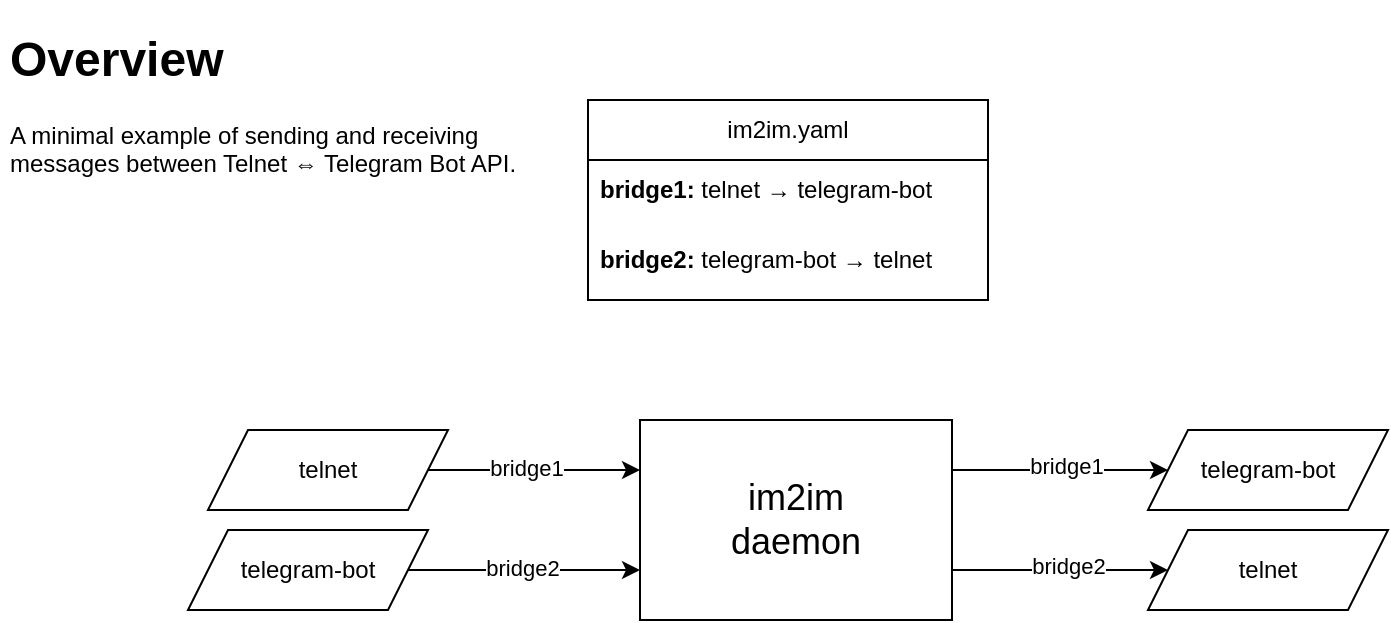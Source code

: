 <mxfile version="21.1.2" type="device">
  <diagram name="Page-1" id="GFm_iVIkwVsUpTuctzpR">
    <mxGraphModel dx="1026" dy="610" grid="1" gridSize="10" guides="1" tooltips="1" connect="1" arrows="1" fold="1" page="1" pageScale="1" pageWidth="827" pageHeight="1169" math="0" shadow="0">
      <root>
        <mxCell id="0" />
        <mxCell id="1" parent="0" />
        <mxCell id="YDq6ZiGEFB8w_pZqPFXM-22" style="edgeStyle=orthogonalEdgeStyle;rounded=0;orthogonalLoop=1;jettySize=auto;html=1;exitX=1;exitY=0.25;exitDx=0;exitDy=0;entryX=0;entryY=0.5;entryDx=0;entryDy=0;" edge="1" parent="1" source="YDq6ZiGEFB8w_pZqPFXM-1" target="YDq6ZiGEFB8w_pZqPFXM-7">
          <mxGeometry relative="1" as="geometry" />
        </mxCell>
        <mxCell id="YDq6ZiGEFB8w_pZqPFXM-27" value="bridge1" style="edgeLabel;html=1;align=center;verticalAlign=middle;resizable=0;points=[];" vertex="1" connectable="0" parent="YDq6ZiGEFB8w_pZqPFXM-22">
          <mxGeometry x="0.056" y="2" relative="1" as="geometry">
            <mxPoint as="offset" />
          </mxGeometry>
        </mxCell>
        <mxCell id="YDq6ZiGEFB8w_pZqPFXM-29" style="edgeStyle=orthogonalEdgeStyle;rounded=0;orthogonalLoop=1;jettySize=auto;html=1;exitX=1;exitY=0.75;exitDx=0;exitDy=0;entryX=0;entryY=0.5;entryDx=0;entryDy=0;" edge="1" parent="1" source="YDq6ZiGEFB8w_pZqPFXM-1" target="YDq6ZiGEFB8w_pZqPFXM-11">
          <mxGeometry relative="1" as="geometry" />
        </mxCell>
        <mxCell id="YDq6ZiGEFB8w_pZqPFXM-30" value="bridge2" style="edgeLabel;html=1;align=center;verticalAlign=middle;resizable=0;points=[];" vertex="1" connectable="0" parent="YDq6ZiGEFB8w_pZqPFXM-29">
          <mxGeometry y="-1" relative="1" as="geometry">
            <mxPoint x="4" y="-3" as="offset" />
          </mxGeometry>
        </mxCell>
        <mxCell id="YDq6ZiGEFB8w_pZqPFXM-1" value="im2im&lt;br style=&quot;font-size: 18px;&quot;&gt;daemon" style="rounded=0;whiteSpace=wrap;html=1;fontSize=18;" vertex="1" parent="1">
          <mxGeometry x="340" y="220" width="156" height="100" as="geometry" />
        </mxCell>
        <mxCell id="YDq6ZiGEFB8w_pZqPFXM-2" value="im2im.yaml" style="swimlane;fontStyle=0;childLayout=stackLayout;horizontal=1;startSize=30;horizontalStack=0;resizeParent=1;resizeParentMax=0;resizeLast=0;collapsible=1;marginBottom=0;whiteSpace=wrap;html=1;" vertex="1" parent="1">
          <mxGeometry x="314" y="60" width="200" height="100" as="geometry" />
        </mxCell>
        <mxCell id="YDq6ZiGEFB8w_pZqPFXM-4" value="&lt;b&gt;bridge1:&lt;/b&gt; telnet&amp;nbsp;→ telegram-bot" style="text;strokeColor=none;fillColor=none;align=left;verticalAlign=middle;spacingLeft=4;spacingRight=4;overflow=hidden;points=[[0,0.5],[1,0.5]];portConstraint=eastwest;rotatable=0;whiteSpace=wrap;html=1;" vertex="1" parent="YDq6ZiGEFB8w_pZqPFXM-2">
          <mxGeometry y="30" width="200" height="30" as="geometry" />
        </mxCell>
        <mxCell id="YDq6ZiGEFB8w_pZqPFXM-5" value="&lt;b&gt;bridge2:&lt;/b&gt; telegram-bot&amp;nbsp;→ telnet" style="text;strokeColor=none;fillColor=none;align=left;verticalAlign=middle;spacingLeft=4;spacingRight=4;overflow=hidden;points=[[0,0.5],[1,0.5]];portConstraint=eastwest;rotatable=0;whiteSpace=wrap;html=1;" vertex="1" parent="YDq6ZiGEFB8w_pZqPFXM-2">
          <mxGeometry y="60" width="200" height="40" as="geometry" />
        </mxCell>
        <mxCell id="YDq6ZiGEFB8w_pZqPFXM-12" style="edgeStyle=orthogonalEdgeStyle;rounded=0;orthogonalLoop=1;jettySize=auto;html=1;exitX=1;exitY=0.5;exitDx=0;exitDy=0;entryX=0;entryY=0.25;entryDx=0;entryDy=0;" edge="1" parent="1" source="YDq6ZiGEFB8w_pZqPFXM-6" target="YDq6ZiGEFB8w_pZqPFXM-1">
          <mxGeometry relative="1" as="geometry" />
        </mxCell>
        <mxCell id="YDq6ZiGEFB8w_pZqPFXM-16" value="bridge1" style="edgeLabel;html=1;align=center;verticalAlign=middle;resizable=0;points=[];" vertex="1" connectable="0" parent="YDq6ZiGEFB8w_pZqPFXM-12">
          <mxGeometry x="-0.075" y="-3" relative="1" as="geometry">
            <mxPoint y="-4" as="offset" />
          </mxGeometry>
        </mxCell>
        <mxCell id="YDq6ZiGEFB8w_pZqPFXM-6" value="telnet" style="shape=parallelogram;perimeter=parallelogramPerimeter;whiteSpace=wrap;html=1;fixedSize=1;" vertex="1" parent="1">
          <mxGeometry x="124" y="225" width="120" height="40" as="geometry" />
        </mxCell>
        <mxCell id="YDq6ZiGEFB8w_pZqPFXM-7" value="telegram-bot" style="shape=parallelogram;perimeter=parallelogramPerimeter;whiteSpace=wrap;html=1;fixedSize=1;" vertex="1" parent="1">
          <mxGeometry x="594" y="225" width="120" height="40" as="geometry" />
        </mxCell>
        <mxCell id="YDq6ZiGEFB8w_pZqPFXM-13" style="edgeStyle=orthogonalEdgeStyle;rounded=0;orthogonalLoop=1;jettySize=auto;html=1;exitX=1;exitY=0.5;exitDx=0;exitDy=0;entryX=0;entryY=0.75;entryDx=0;entryDy=0;" edge="1" parent="1" source="YDq6ZiGEFB8w_pZqPFXM-10" target="YDq6ZiGEFB8w_pZqPFXM-1">
          <mxGeometry relative="1" as="geometry" />
        </mxCell>
        <mxCell id="YDq6ZiGEFB8w_pZqPFXM-18" value="bridge2" style="edgeLabel;html=1;align=center;verticalAlign=middle;resizable=0;points=[];" vertex="1" connectable="0" parent="YDq6ZiGEFB8w_pZqPFXM-13">
          <mxGeometry x="0.086" y="3" relative="1" as="geometry">
            <mxPoint x="-6" y="2" as="offset" />
          </mxGeometry>
        </mxCell>
        <mxCell id="YDq6ZiGEFB8w_pZqPFXM-10" value="telegram-bot" style="shape=parallelogram;perimeter=parallelogramPerimeter;whiteSpace=wrap;html=1;fixedSize=1;" vertex="1" parent="1">
          <mxGeometry x="114" y="275" width="120" height="40" as="geometry" />
        </mxCell>
        <mxCell id="YDq6ZiGEFB8w_pZqPFXM-11" value="telnet" style="shape=parallelogram;perimeter=parallelogramPerimeter;whiteSpace=wrap;html=1;fixedSize=1;" vertex="1" parent="1">
          <mxGeometry x="594" y="275" width="120" height="40" as="geometry" />
        </mxCell>
        <mxCell id="YDq6ZiGEFB8w_pZqPFXM-21" value="&lt;h1&gt;Overview&lt;/h1&gt;&lt;p&gt;A minimal example of sending and receiving messages between Telnet&amp;nbsp;⇔ Telegram Bot API.&lt;/p&gt;" style="text;html=1;strokeColor=none;fillColor=none;spacing=5;spacingTop=-20;whiteSpace=wrap;overflow=hidden;rounded=0;" vertex="1" parent="1">
          <mxGeometry x="20" y="20" width="270" height="120" as="geometry" />
        </mxCell>
      </root>
    </mxGraphModel>
  </diagram>
</mxfile>
